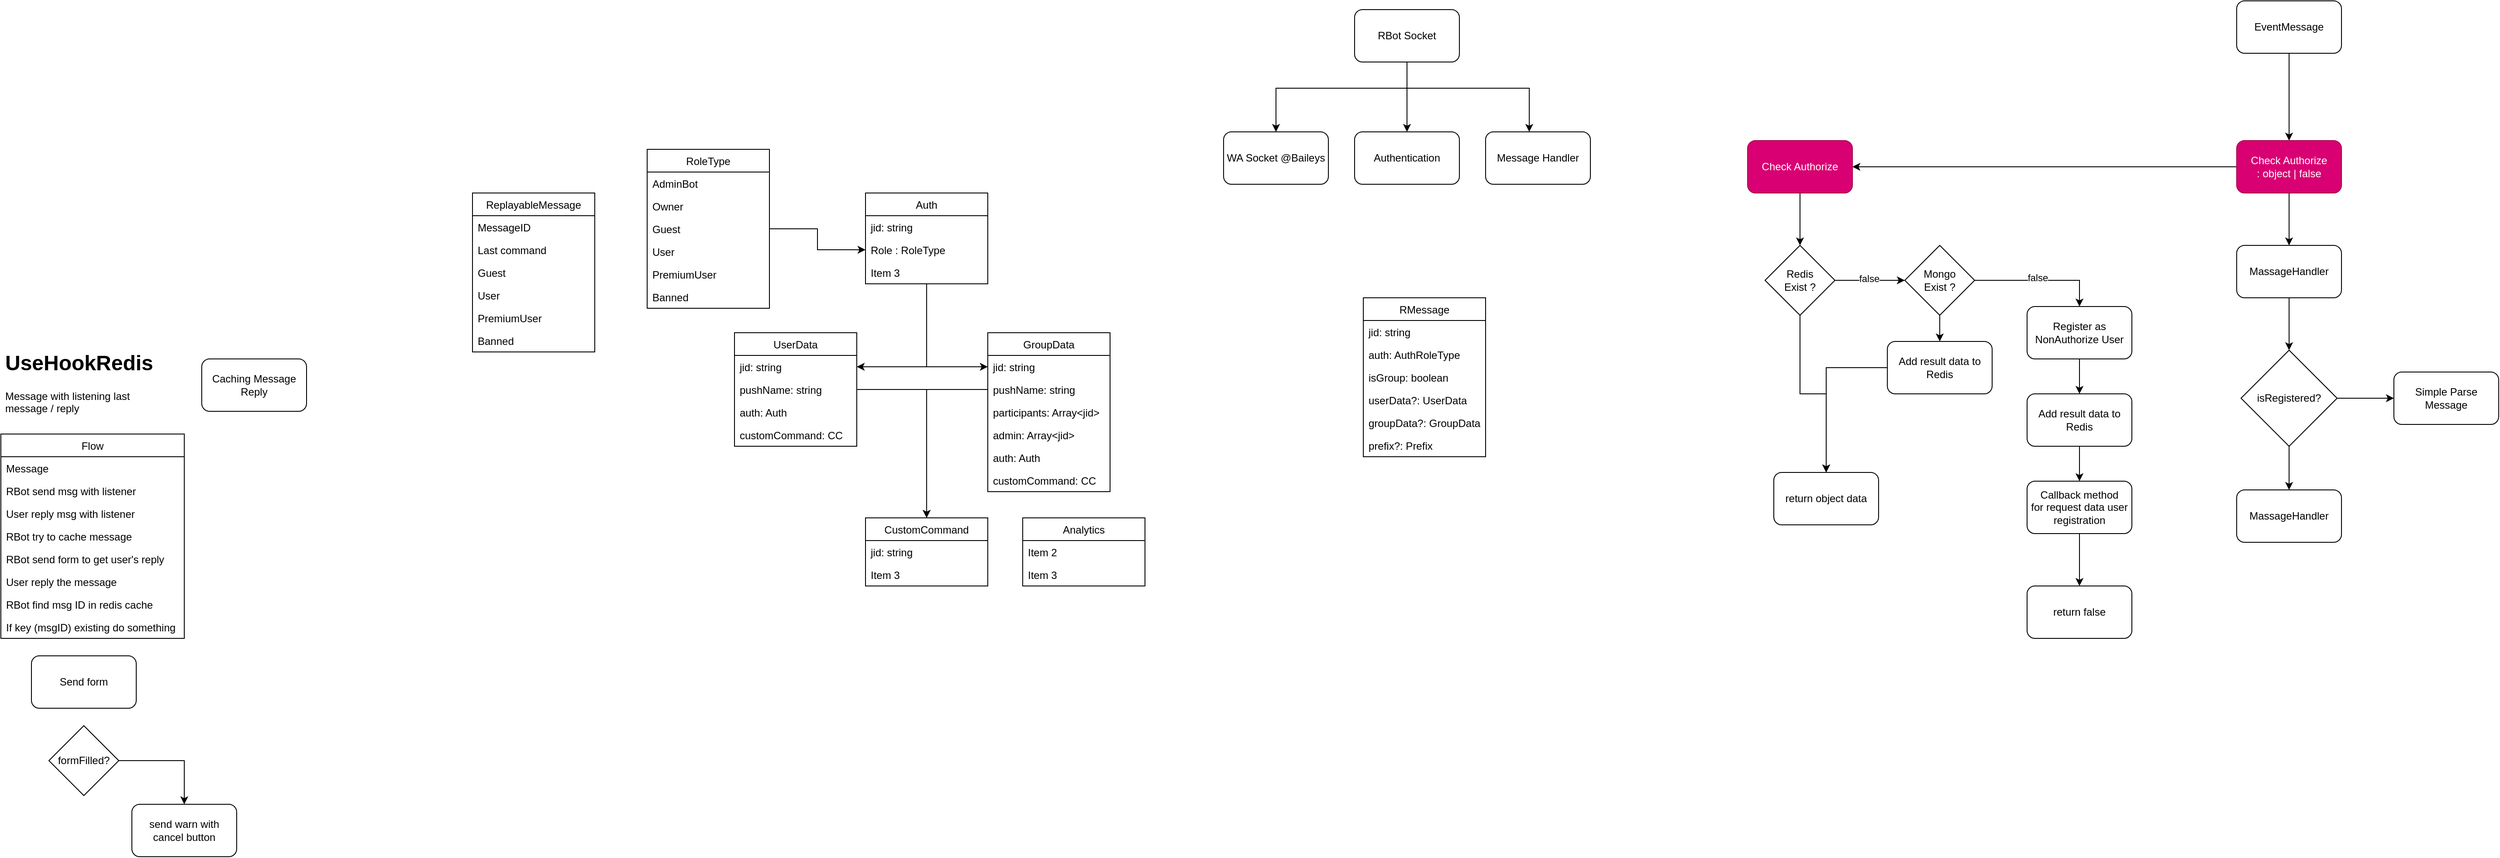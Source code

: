 <mxfile version="14.9.6" type="device"><diagram name="Page-1" id="c7558073-3199-34d8-9f00-42111426c3f3"><mxGraphModel dx="3005" dy="391" grid="1" gridSize="10" guides="1" tooltips="1" connect="1" arrows="1" fold="1" page="1" pageScale="1" pageWidth="826" pageHeight="1169" background="none" math="0" shadow="0"><root><mxCell id="0"/><mxCell id="1" parent="0"/><mxCell id="dHTWsSyQ4e-0byYx2Ip3-98" value="" style="edgeStyle=orthogonalEdgeStyle;rounded=0;orthogonalLoop=1;jettySize=auto;html=1;" parent="1" source="dHTWsSyQ4e-0byYx2Ip3-96" target="dHTWsSyQ4e-0byYx2Ip3-97" edge="1"><mxGeometry relative="1" as="geometry"/></mxCell><mxCell id="dHTWsSyQ4e-0byYx2Ip3-96" value="EventMessage" style="rounded=1;whiteSpace=wrap;html=1;" parent="1" vertex="1"><mxGeometry x="130" y="90" width="120" height="60" as="geometry"/></mxCell><mxCell id="dHTWsSyQ4e-0byYx2Ip3-123" style="edgeStyle=orthogonalEdgeStyle;rounded=0;orthogonalLoop=1;jettySize=auto;html=1;" parent="1" source="dHTWsSyQ4e-0byYx2Ip3-97" target="dHTWsSyQ4e-0byYx2Ip3-99" edge="1"><mxGeometry relative="1" as="geometry"/></mxCell><mxCell id="dHTWsSyQ4e-0byYx2Ip3-127" style="edgeStyle=orthogonalEdgeStyle;rounded=0;orthogonalLoop=1;jettySize=auto;html=1;entryX=0.5;entryY=0;entryDx=0;entryDy=0;" parent="1" source="dHTWsSyQ4e-0byYx2Ip3-97" target="dHTWsSyQ4e-0byYx2Ip3-125" edge="1"><mxGeometry relative="1" as="geometry"/></mxCell><mxCell id="dHTWsSyQ4e-0byYx2Ip3-97" value="Check Authorize&lt;br&gt;: object | false" style="rounded=1;whiteSpace=wrap;html=1;fillColor=#d80073;strokeColor=#A50040;fontColor=#ffffff;" parent="1" vertex="1"><mxGeometry x="130" y="250" width="120" height="60" as="geometry"/></mxCell><mxCell id="dHTWsSyQ4e-0byYx2Ip3-101" value="" style="edgeStyle=orthogonalEdgeStyle;rounded=0;orthogonalLoop=1;jettySize=auto;html=1;entryX=0.5;entryY=0;entryDx=0;entryDy=0;" parent="1" source="dHTWsSyQ4e-0byYx2Ip3-99" target="dHTWsSyQ4e-0byYx2Ip3-102" edge="1"><mxGeometry relative="1" as="geometry"/></mxCell><mxCell id="dHTWsSyQ4e-0byYx2Ip3-99" value="Check Authorize" style="rounded=1;whiteSpace=wrap;html=1;fillColor=#d80073;strokeColor=#A50040;fontColor=#ffffff;" parent="1" vertex="1"><mxGeometry x="-430" y="250" width="120" height="60" as="geometry"/></mxCell><mxCell id="dHTWsSyQ4e-0byYx2Ip3-109" value="" style="edgeStyle=orthogonalEdgeStyle;rounded=0;orthogonalLoop=1;jettySize=auto;html=1;" parent="1" source="dHTWsSyQ4e-0byYx2Ip3-100" target="dHTWsSyQ4e-0byYx2Ip3-108" edge="1"><mxGeometry relative="1" as="geometry"/></mxCell><mxCell id="dHTWsSyQ4e-0byYx2Ip3-100" value="Register as NonAuthorize User" style="rounded=1;whiteSpace=wrap;html=1;" parent="1" vertex="1"><mxGeometry x="-110" y="440" width="120" height="60" as="geometry"/></mxCell><mxCell id="dHTWsSyQ4e-0byYx2Ip3-105" value="" style="edgeStyle=orthogonalEdgeStyle;rounded=0;orthogonalLoop=1;jettySize=auto;html=1;" parent="1" source="dHTWsSyQ4e-0byYx2Ip3-102" target="dHTWsSyQ4e-0byYx2Ip3-104" edge="1"><mxGeometry relative="1" as="geometry"/></mxCell><mxCell id="dHTWsSyQ4e-0byYx2Ip3-106" value="false" style="edgeLabel;html=1;align=center;verticalAlign=middle;resizable=0;points=[];" parent="dHTWsSyQ4e-0byYx2Ip3-105" vertex="1" connectable="0"><mxGeometry x="-0.043" y="2" relative="1" as="geometry"><mxPoint as="offset"/></mxGeometry></mxCell><mxCell id="dHTWsSyQ4e-0byYx2Ip3-122" style="edgeStyle=orthogonalEdgeStyle;rounded=0;orthogonalLoop=1;jettySize=auto;html=1;" parent="1" source="dHTWsSyQ4e-0byYx2Ip3-102" target="dHTWsSyQ4e-0byYx2Ip3-117" edge="1"><mxGeometry relative="1" as="geometry"/></mxCell><mxCell id="dHTWsSyQ4e-0byYx2Ip3-102" value="&lt;span&gt;Redis &lt;br&gt;Exist ?&lt;/span&gt;" style="rhombus;whiteSpace=wrap;html=1;" parent="1" vertex="1"><mxGeometry x="-410" y="370" width="80" height="80" as="geometry"/></mxCell><mxCell id="dHTWsSyQ4e-0byYx2Ip3-107" style="edgeStyle=orthogonalEdgeStyle;rounded=0;orthogonalLoop=1;jettySize=auto;html=1;entryX=0.5;entryY=0;entryDx=0;entryDy=0;" parent="1" source="dHTWsSyQ4e-0byYx2Ip3-104" target="dHTWsSyQ4e-0byYx2Ip3-100" edge="1"><mxGeometry relative="1" as="geometry"/></mxCell><mxCell id="dHTWsSyQ4e-0byYx2Ip3-110" value="false" style="edgeLabel;html=1;align=center;verticalAlign=middle;resizable=0;points=[];" parent="dHTWsSyQ4e-0byYx2Ip3-107" vertex="1" connectable="0"><mxGeometry x="-0.04" y="-1" relative="1" as="geometry"><mxPoint y="-4" as="offset"/></mxGeometry></mxCell><mxCell id="dHTWsSyQ4e-0byYx2Ip3-115" style="edgeStyle=orthogonalEdgeStyle;rounded=0;orthogonalLoop=1;jettySize=auto;html=1;entryX=0.5;entryY=0;entryDx=0;entryDy=0;" parent="1" source="dHTWsSyQ4e-0byYx2Ip3-104" target="dHTWsSyQ4e-0byYx2Ip3-114" edge="1"><mxGeometry relative="1" as="geometry"/></mxCell><mxCell id="dHTWsSyQ4e-0byYx2Ip3-104" value="&lt;span&gt;Mongo &lt;br&gt;Exist ?&lt;/span&gt;" style="rhombus;whiteSpace=wrap;html=1;" parent="1" vertex="1"><mxGeometry x="-250" y="370" width="80" height="80" as="geometry"/></mxCell><mxCell id="dHTWsSyQ4e-0byYx2Ip3-113" value="" style="edgeStyle=orthogonalEdgeStyle;rounded=0;orthogonalLoop=1;jettySize=auto;html=1;" parent="1" source="dHTWsSyQ4e-0byYx2Ip3-108" target="dHTWsSyQ4e-0byYx2Ip3-112" edge="1"><mxGeometry relative="1" as="geometry"/></mxCell><mxCell id="dHTWsSyQ4e-0byYx2Ip3-108" value="Add result data to&lt;br&gt;Redis" style="rounded=1;whiteSpace=wrap;html=1;" parent="1" vertex="1"><mxGeometry x="-110" y="540" width="120" height="60" as="geometry"/></mxCell><mxCell id="dHTWsSyQ4e-0byYx2Ip3-121" value="" style="edgeStyle=orthogonalEdgeStyle;rounded=0;orthogonalLoop=1;jettySize=auto;html=1;" parent="1" source="dHTWsSyQ4e-0byYx2Ip3-112" target="dHTWsSyQ4e-0byYx2Ip3-120" edge="1"><mxGeometry relative="1" as="geometry"/></mxCell><mxCell id="dHTWsSyQ4e-0byYx2Ip3-112" value="Callback method&lt;br&gt;for request data user registration" style="rounded=1;whiteSpace=wrap;html=1;" parent="1" vertex="1"><mxGeometry x="-110" y="640" width="120" height="60" as="geometry"/></mxCell><mxCell id="dHTWsSyQ4e-0byYx2Ip3-119" style="edgeStyle=orthogonalEdgeStyle;rounded=0;orthogonalLoop=1;jettySize=auto;html=1;entryX=0.5;entryY=0;entryDx=0;entryDy=0;" parent="1" source="dHTWsSyQ4e-0byYx2Ip3-114" target="dHTWsSyQ4e-0byYx2Ip3-117" edge="1"><mxGeometry relative="1" as="geometry"/></mxCell><mxCell id="dHTWsSyQ4e-0byYx2Ip3-114" value="Add result data to&lt;br&gt;Redis" style="rounded=1;whiteSpace=wrap;html=1;" parent="1" vertex="1"><mxGeometry x="-270" y="480" width="120" height="60" as="geometry"/></mxCell><mxCell id="dHTWsSyQ4e-0byYx2Ip3-117" value="return object data" style="rounded=1;whiteSpace=wrap;html=1;" parent="1" vertex="1"><mxGeometry x="-400" y="630" width="120" height="60" as="geometry"/></mxCell><mxCell id="dHTWsSyQ4e-0byYx2Ip3-120" value="return false" style="rounded=1;whiteSpace=wrap;html=1;" parent="1" vertex="1"><mxGeometry x="-110" y="760" width="120" height="60" as="geometry"/></mxCell><mxCell id="dHTWsSyQ4e-0byYx2Ip3-129" value="" style="edgeStyle=orthogonalEdgeStyle;rounded=0;orthogonalLoop=1;jettySize=auto;html=1;entryX=0.5;entryY=0;entryDx=0;entryDy=0;" parent="1" source="dHTWsSyQ4e-0byYx2Ip3-125" target="dHTWsSyQ4e-0byYx2Ip3-130" edge="1"><mxGeometry relative="1" as="geometry"><mxPoint x="200" y="500" as="targetPoint"/></mxGeometry></mxCell><mxCell id="dHTWsSyQ4e-0byYx2Ip3-125" value="MassageHandler" style="rounded=1;whiteSpace=wrap;html=1;" parent="1" vertex="1"><mxGeometry x="130" y="370" width="120" height="60" as="geometry"/></mxCell><mxCell id="dHTWsSyQ4e-0byYx2Ip3-132" style="edgeStyle=orthogonalEdgeStyle;rounded=0;orthogonalLoop=1;jettySize=auto;html=1;entryX=0.5;entryY=0;entryDx=0;entryDy=0;" parent="1" source="dHTWsSyQ4e-0byYx2Ip3-130" target="dHTWsSyQ4e-0byYx2Ip3-131" edge="1"><mxGeometry relative="1" as="geometry"/></mxCell><mxCell id="dHTWsSyQ4e-0byYx2Ip3-134" style="edgeStyle=orthogonalEdgeStyle;rounded=0;orthogonalLoop=1;jettySize=auto;html=1;entryX=0;entryY=0.5;entryDx=0;entryDy=0;" parent="1" source="dHTWsSyQ4e-0byYx2Ip3-130" target="dHTWsSyQ4e-0byYx2Ip3-133" edge="1"><mxGeometry relative="1" as="geometry"/></mxCell><mxCell id="dHTWsSyQ4e-0byYx2Ip3-130" value="isRegistered?" style="rhombus;whiteSpace=wrap;html=1;" parent="1" vertex="1"><mxGeometry x="135" y="490" width="110" height="110" as="geometry"/></mxCell><mxCell id="dHTWsSyQ4e-0byYx2Ip3-131" value="MassageHandler" style="rounded=1;whiteSpace=wrap;html=1;" parent="1" vertex="1"><mxGeometry x="130" y="650" width="120" height="60" as="geometry"/></mxCell><mxCell id="dHTWsSyQ4e-0byYx2Ip3-133" value="Simple Parse Message" style="rounded=1;whiteSpace=wrap;html=1;" parent="1" vertex="1"><mxGeometry x="310" y="515" width="120" height="60" as="geometry"/></mxCell><mxCell id="ITB4PIBuM4QYcqNSVbaL-5" style="edgeStyle=orthogonalEdgeStyle;rounded=0;orthogonalLoop=1;jettySize=auto;html=1;" parent="1" source="ITB4PIBuM4QYcqNSVbaL-1" target="ITB4PIBuM4QYcqNSVbaL-2" edge="1"><mxGeometry relative="1" as="geometry"><Array as="points"><mxPoint x="-820" y="190"/><mxPoint x="-970" y="190"/></Array></mxGeometry></mxCell><mxCell id="ITB4PIBuM4QYcqNSVbaL-6" style="edgeStyle=orthogonalEdgeStyle;rounded=0;orthogonalLoop=1;jettySize=auto;html=1;entryX=0.5;entryY=0;entryDx=0;entryDy=0;" parent="1" source="ITB4PIBuM4QYcqNSVbaL-1" target="ITB4PIBuM4QYcqNSVbaL-3" edge="1"><mxGeometry relative="1" as="geometry"/></mxCell><mxCell id="ITB4PIBuM4QYcqNSVbaL-7" style="edgeStyle=orthogonalEdgeStyle;rounded=0;orthogonalLoop=1;jettySize=auto;html=1;" parent="1" source="ITB4PIBuM4QYcqNSVbaL-1" target="ITB4PIBuM4QYcqNSVbaL-4" edge="1"><mxGeometry relative="1" as="geometry"><Array as="points"><mxPoint x="-820" y="190"/><mxPoint x="-680" y="190"/></Array></mxGeometry></mxCell><mxCell id="ITB4PIBuM4QYcqNSVbaL-1" value="RBot Socket" style="rounded=1;whiteSpace=wrap;html=1;" parent="1" vertex="1"><mxGeometry x="-880" y="100" width="120" height="60" as="geometry"/></mxCell><mxCell id="ITB4PIBuM4QYcqNSVbaL-2" value="WA Socket @Baileys" style="rounded=1;whiteSpace=wrap;html=1;" parent="1" vertex="1"><mxGeometry x="-1030" y="240" width="120" height="60" as="geometry"/></mxCell><mxCell id="ITB4PIBuM4QYcqNSVbaL-3" value="Authentication" style="rounded=1;whiteSpace=wrap;html=1;" parent="1" vertex="1"><mxGeometry x="-880" y="240" width="120" height="60" as="geometry"/></mxCell><mxCell id="ITB4PIBuM4QYcqNSVbaL-4" value="Message Handler" style="rounded=1;whiteSpace=wrap;html=1;" parent="1" vertex="1"><mxGeometry x="-730" y="240" width="120" height="60" as="geometry"/></mxCell><mxCell id="ITB4PIBuM4QYcqNSVbaL-39" style="edgeStyle=orthogonalEdgeStyle;rounded=0;orthogonalLoop=1;jettySize=auto;html=1;entryX=0.5;entryY=0;entryDx=0;entryDy=0;" parent="1" source="ITB4PIBuM4QYcqNSVbaL-8" target="ITB4PIBuM4QYcqNSVbaL-21" edge="1"><mxGeometry relative="1" as="geometry"/></mxCell><mxCell id="ITB4PIBuM4QYcqNSVbaL-8" value="UserData" style="swimlane;fontStyle=0;childLayout=stackLayout;horizontal=1;startSize=26;horizontalStack=0;resizeParent=1;resizeParentMax=0;resizeLast=0;collapsible=1;marginBottom=0;" parent="1" vertex="1"><mxGeometry x="-1590" y="470" width="140" height="130" as="geometry"/></mxCell><mxCell id="ITB4PIBuM4QYcqNSVbaL-9" value="jid: string" style="text;strokeColor=none;fillColor=none;align=left;verticalAlign=top;spacingLeft=4;spacingRight=4;overflow=hidden;rotatable=0;points=[[0,0.5],[1,0.5]];portConstraint=eastwest;" parent="ITB4PIBuM4QYcqNSVbaL-8" vertex="1"><mxGeometry y="26" width="140" height="26" as="geometry"/></mxCell><mxCell id="ITB4PIBuM4QYcqNSVbaL-10" value="pushName: string    " style="text;strokeColor=none;fillColor=none;align=left;verticalAlign=top;spacingLeft=4;spacingRight=4;overflow=hidden;rotatable=0;points=[[0,0.5],[1,0.5]];portConstraint=eastwest;" parent="ITB4PIBuM4QYcqNSVbaL-8" vertex="1"><mxGeometry y="52" width="140" height="26" as="geometry"/></mxCell><mxCell id="ITB4PIBuM4QYcqNSVbaL-43" value="auth: Auth" style="text;strokeColor=none;fillColor=none;align=left;verticalAlign=top;spacingLeft=4;spacingRight=4;overflow=hidden;rotatable=0;points=[[0,0.5],[1,0.5]];portConstraint=eastwest;" parent="ITB4PIBuM4QYcqNSVbaL-8" vertex="1"><mxGeometry y="78" width="140" height="26" as="geometry"/></mxCell><mxCell id="ITB4PIBuM4QYcqNSVbaL-44" value="customCommand: CC" style="text;strokeColor=none;fillColor=none;align=left;verticalAlign=top;spacingLeft=4;spacingRight=4;overflow=hidden;rotatable=0;points=[[0,0.5],[1,0.5]];portConstraint=eastwest;" parent="ITB4PIBuM4QYcqNSVbaL-8" vertex="1"><mxGeometry y="104" width="140" height="26" as="geometry"/></mxCell><mxCell id="ITB4PIBuM4QYcqNSVbaL-41" style="edgeStyle=orthogonalEdgeStyle;rounded=0;orthogonalLoop=1;jettySize=auto;html=1;entryX=0.5;entryY=0;entryDx=0;entryDy=0;exitX=0;exitY=0.5;exitDx=0;exitDy=0;" parent="1" source="ITB4PIBuM4QYcqNSVbaL-14" target="ITB4PIBuM4QYcqNSVbaL-21" edge="1"><mxGeometry relative="1" as="geometry"/></mxCell><mxCell id="ITB4PIBuM4QYcqNSVbaL-12" value="GroupData" style="swimlane;fontStyle=0;childLayout=stackLayout;horizontal=1;startSize=26;horizontalStack=0;resizeParent=1;resizeParentMax=0;resizeLast=0;collapsible=1;marginBottom=0;" parent="1" vertex="1"><mxGeometry x="-1300" y="470" width="140" height="182" as="geometry"/></mxCell><mxCell id="ITB4PIBuM4QYcqNSVbaL-13" value="jid: string" style="text;strokeColor=none;fillColor=none;align=left;verticalAlign=top;spacingLeft=4;spacingRight=4;overflow=hidden;rotatable=0;points=[[0,0.5],[1,0.5]];portConstraint=eastwest;" parent="ITB4PIBuM4QYcqNSVbaL-12" vertex="1"><mxGeometry y="26" width="140" height="26" as="geometry"/></mxCell><mxCell id="ITB4PIBuM4QYcqNSVbaL-14" value="pushName: string" style="text;strokeColor=none;fillColor=none;align=left;verticalAlign=top;spacingLeft=4;spacingRight=4;overflow=hidden;rotatable=0;points=[[0,0.5],[1,0.5]];portConstraint=eastwest;" parent="ITB4PIBuM4QYcqNSVbaL-12" vertex="1"><mxGeometry y="52" width="140" height="26" as="geometry"/></mxCell><mxCell id="ITB4PIBuM4QYcqNSVbaL-15" value="participants: Array&lt;jid&gt;" style="text;strokeColor=none;fillColor=none;align=left;verticalAlign=top;spacingLeft=4;spacingRight=4;overflow=hidden;rotatable=0;points=[[0,0.5],[1,0.5]];portConstraint=eastwest;" parent="ITB4PIBuM4QYcqNSVbaL-12" vertex="1"><mxGeometry y="78" width="140" height="26" as="geometry"/></mxCell><mxCell id="ITB4PIBuM4QYcqNSVbaL-33" value="admin: Array&lt;jid&gt;" style="text;strokeColor=none;fillColor=none;align=left;verticalAlign=top;spacingLeft=4;spacingRight=4;overflow=hidden;rotatable=0;points=[[0,0.5],[1,0.5]];portConstraint=eastwest;" parent="ITB4PIBuM4QYcqNSVbaL-12" vertex="1"><mxGeometry y="104" width="140" height="26" as="geometry"/></mxCell><mxCell id="ITB4PIBuM4QYcqNSVbaL-11" value="auth: Auth" style="text;strokeColor=none;fillColor=none;align=left;verticalAlign=top;spacingLeft=4;spacingRight=4;overflow=hidden;rotatable=0;points=[[0,0.5],[1,0.5]];portConstraint=eastwest;" parent="ITB4PIBuM4QYcqNSVbaL-12" vertex="1"><mxGeometry y="130" width="140" height="26" as="geometry"/></mxCell><mxCell id="ITB4PIBuM4QYcqNSVbaL-42" value="customCommand: CC" style="text;strokeColor=none;fillColor=none;align=left;verticalAlign=top;spacingLeft=4;spacingRight=4;overflow=hidden;rotatable=0;points=[[0,0.5],[1,0.5]];portConstraint=eastwest;" parent="ITB4PIBuM4QYcqNSVbaL-12" vertex="1"><mxGeometry y="156" width="140" height="26" as="geometry"/></mxCell><mxCell id="ITB4PIBuM4QYcqNSVbaL-37" style="edgeStyle=orthogonalEdgeStyle;rounded=0;orthogonalLoop=1;jettySize=auto;html=1;entryX=1;entryY=0.5;entryDx=0;entryDy=0;" parent="1" source="ITB4PIBuM4QYcqNSVbaL-17" target="ITB4PIBuM4QYcqNSVbaL-9" edge="1"><mxGeometry relative="1" as="geometry"/></mxCell><mxCell id="ITB4PIBuM4QYcqNSVbaL-38" style="edgeStyle=orthogonalEdgeStyle;rounded=0;orthogonalLoop=1;jettySize=auto;html=1;entryX=0;entryY=0.5;entryDx=0;entryDy=0;" parent="1" source="ITB4PIBuM4QYcqNSVbaL-17" target="ITB4PIBuM4QYcqNSVbaL-13" edge="1"><mxGeometry relative="1" as="geometry"/></mxCell><mxCell id="ITB4PIBuM4QYcqNSVbaL-17" value="Auth" style="swimlane;fontStyle=0;childLayout=stackLayout;horizontal=1;startSize=26;horizontalStack=0;resizeParent=1;resizeParentMax=0;resizeLast=0;collapsible=1;marginBottom=0;" parent="1" vertex="1"><mxGeometry x="-1440" y="310" width="140" height="104" as="geometry"/></mxCell><mxCell id="ITB4PIBuM4QYcqNSVbaL-19" value="jid: string" style="text;strokeColor=none;fillColor=none;align=left;verticalAlign=top;spacingLeft=4;spacingRight=4;overflow=hidden;rotatable=0;points=[[0,0.5],[1,0.5]];portConstraint=eastwest;" parent="ITB4PIBuM4QYcqNSVbaL-17" vertex="1"><mxGeometry y="26" width="140" height="26" as="geometry"/></mxCell><mxCell id="ITB4PIBuM4QYcqNSVbaL-18" value="Role : RoleType" style="text;strokeColor=none;fillColor=none;align=left;verticalAlign=top;spacingLeft=4;spacingRight=4;overflow=hidden;rotatable=0;points=[[0,0.5],[1,0.5]];portConstraint=eastwest;" parent="ITB4PIBuM4QYcqNSVbaL-17" vertex="1"><mxGeometry y="52" width="140" height="26" as="geometry"/></mxCell><mxCell id="ITB4PIBuM4QYcqNSVbaL-20" value="Item 3" style="text;strokeColor=none;fillColor=none;align=left;verticalAlign=top;spacingLeft=4;spacingRight=4;overflow=hidden;rotatable=0;points=[[0,0.5],[1,0.5]];portConstraint=eastwest;" parent="ITB4PIBuM4QYcqNSVbaL-17" vertex="1"><mxGeometry y="78" width="140" height="26" as="geometry"/></mxCell><mxCell id="ITB4PIBuM4QYcqNSVbaL-21" value="CustomCommand" style="swimlane;fontStyle=0;childLayout=stackLayout;horizontal=1;startSize=26;horizontalStack=0;resizeParent=1;resizeParentMax=0;resizeLast=0;collapsible=1;marginBottom=0;" parent="1" vertex="1"><mxGeometry x="-1440" y="682" width="140" height="78" as="geometry"/></mxCell><mxCell id="ITB4PIBuM4QYcqNSVbaL-22" value="jid: string" style="text;strokeColor=none;fillColor=none;align=left;verticalAlign=top;spacingLeft=4;spacingRight=4;overflow=hidden;rotatable=0;points=[[0,0.5],[1,0.5]];portConstraint=eastwest;" parent="ITB4PIBuM4QYcqNSVbaL-21" vertex="1"><mxGeometry y="26" width="140" height="26" as="geometry"/></mxCell><mxCell id="ITB4PIBuM4QYcqNSVbaL-24" value="Item 3" style="text;strokeColor=none;fillColor=none;align=left;verticalAlign=top;spacingLeft=4;spacingRight=4;overflow=hidden;rotatable=0;points=[[0,0.5],[1,0.5]];portConstraint=eastwest;" parent="ITB4PIBuM4QYcqNSVbaL-21" vertex="1"><mxGeometry y="52" width="140" height="26" as="geometry"/></mxCell><mxCell id="ITB4PIBuM4QYcqNSVbaL-25" value="Analytics" style="swimlane;fontStyle=0;childLayout=stackLayout;horizontal=1;startSize=26;horizontalStack=0;resizeParent=1;resizeParentMax=0;resizeLast=0;collapsible=1;marginBottom=0;" parent="1" vertex="1"><mxGeometry x="-1260" y="682" width="140" height="78" as="geometry"/></mxCell><mxCell id="ITB4PIBuM4QYcqNSVbaL-27" value="Item 2" style="text;strokeColor=none;fillColor=none;align=left;verticalAlign=top;spacingLeft=4;spacingRight=4;overflow=hidden;rotatable=0;points=[[0,0.5],[1,0.5]];portConstraint=eastwest;" parent="ITB4PIBuM4QYcqNSVbaL-25" vertex="1"><mxGeometry y="26" width="140" height="26" as="geometry"/></mxCell><mxCell id="ITB4PIBuM4QYcqNSVbaL-28" value="Item 3" style="text;strokeColor=none;fillColor=none;align=left;verticalAlign=top;spacingLeft=4;spacingRight=4;overflow=hidden;rotatable=0;points=[[0,0.5],[1,0.5]];portConstraint=eastwest;" parent="ITB4PIBuM4QYcqNSVbaL-25" vertex="1"><mxGeometry y="52" width="140" height="26" as="geometry"/></mxCell><mxCell id="ITB4PIBuM4QYcqNSVbaL-36" style="edgeStyle=orthogonalEdgeStyle;rounded=0;orthogonalLoop=1;jettySize=auto;html=1;" parent="1" source="ITB4PIBuM4QYcqNSVbaL-29" target="ITB4PIBuM4QYcqNSVbaL-18" edge="1"><mxGeometry relative="1" as="geometry"/></mxCell><mxCell id="ITB4PIBuM4QYcqNSVbaL-29" value="RoleType" style="swimlane;fontStyle=0;childLayout=stackLayout;horizontal=1;startSize=26;horizontalStack=0;resizeParent=1;resizeParentMax=0;resizeLast=0;collapsible=1;marginBottom=0;" parent="1" vertex="1"><mxGeometry x="-1690" y="260" width="140" height="182" as="geometry"/></mxCell><mxCell id="ITB4PIBuM4QYcqNSVbaL-30" value="AdminBot" style="text;strokeColor=none;fillColor=none;align=left;verticalAlign=top;spacingLeft=4;spacingRight=4;overflow=hidden;rotatable=0;points=[[0,0.5],[1,0.5]];portConstraint=eastwest;" parent="ITB4PIBuM4QYcqNSVbaL-29" vertex="1"><mxGeometry y="26" width="140" height="26" as="geometry"/></mxCell><mxCell id="ITB4PIBuM4QYcqNSVbaL-32" value="Owner" style="text;strokeColor=none;fillColor=none;align=left;verticalAlign=top;spacingLeft=4;spacingRight=4;overflow=hidden;rotatable=0;points=[[0,0.5],[1,0.5]];portConstraint=eastwest;" parent="ITB4PIBuM4QYcqNSVbaL-29" vertex="1"><mxGeometry y="52" width="140" height="26" as="geometry"/></mxCell><mxCell id="ITB4PIBuM4QYcqNSVbaL-31" value="Guest" style="text;strokeColor=none;fillColor=none;align=left;verticalAlign=top;spacingLeft=4;spacingRight=4;overflow=hidden;rotatable=0;points=[[0,0.5],[1,0.5]];portConstraint=eastwest;" parent="ITB4PIBuM4QYcqNSVbaL-29" vertex="1"><mxGeometry y="78" width="140" height="26" as="geometry"/></mxCell><mxCell id="ITB4PIBuM4QYcqNSVbaL-34" value="User" style="text;strokeColor=none;fillColor=none;align=left;verticalAlign=top;spacingLeft=4;spacingRight=4;overflow=hidden;rotatable=0;points=[[0,0.5],[1,0.5]];portConstraint=eastwest;" parent="ITB4PIBuM4QYcqNSVbaL-29" vertex="1"><mxGeometry y="104" width="140" height="26" as="geometry"/></mxCell><mxCell id="ITB4PIBuM4QYcqNSVbaL-35" value="PremiumUser" style="text;strokeColor=none;fillColor=none;align=left;verticalAlign=top;spacingLeft=4;spacingRight=4;overflow=hidden;rotatable=0;points=[[0,0.5],[1,0.5]];portConstraint=eastwest;" parent="ITB4PIBuM4QYcqNSVbaL-29" vertex="1"><mxGeometry y="130" width="140" height="26" as="geometry"/></mxCell><mxCell id="ITB4PIBuM4QYcqNSVbaL-45" value="Banned" style="text;strokeColor=none;fillColor=none;align=left;verticalAlign=top;spacingLeft=4;spacingRight=4;overflow=hidden;rotatable=0;points=[[0,0.5],[1,0.5]];portConstraint=eastwest;" parent="ITB4PIBuM4QYcqNSVbaL-29" vertex="1"><mxGeometry y="156" width="140" height="26" as="geometry"/></mxCell><mxCell id="ITB4PIBuM4QYcqNSVbaL-53" value="RMessage" style="swimlane;fontStyle=0;childLayout=stackLayout;horizontal=1;startSize=26;horizontalStack=0;resizeParent=1;resizeParentMax=0;resizeLast=0;collapsible=1;marginBottom=0;" parent="1" vertex="1"><mxGeometry x="-870" y="430" width="140" height="182" as="geometry"><mxRectangle x="-870" y="430" width="90" height="26" as="alternateBounds"/></mxGeometry></mxCell><mxCell id="ITB4PIBuM4QYcqNSVbaL-54" value="jid: string" style="text;strokeColor=none;fillColor=none;align=left;verticalAlign=top;spacingLeft=4;spacingRight=4;overflow=hidden;rotatable=0;points=[[0,0.5],[1,0.5]];portConstraint=eastwest;" parent="ITB4PIBuM4QYcqNSVbaL-53" vertex="1"><mxGeometry y="26" width="140" height="26" as="geometry"/></mxCell><mxCell id="ITB4PIBuM4QYcqNSVbaL-55" value="auth: AuthRoleType" style="text;strokeColor=none;fillColor=none;align=left;verticalAlign=top;spacingLeft=4;spacingRight=4;overflow=hidden;rotatable=0;points=[[0,0.5],[1,0.5]];portConstraint=eastwest;" parent="ITB4PIBuM4QYcqNSVbaL-53" vertex="1"><mxGeometry y="52" width="140" height="26" as="geometry"/></mxCell><mxCell id="ITB4PIBuM4QYcqNSVbaL-56" value="isGroup: boolean" style="text;strokeColor=none;fillColor=none;align=left;verticalAlign=top;spacingLeft=4;spacingRight=4;overflow=hidden;rotatable=0;points=[[0,0.5],[1,0.5]];portConstraint=eastwest;" parent="ITB4PIBuM4QYcqNSVbaL-53" vertex="1"><mxGeometry y="78" width="140" height="26" as="geometry"/></mxCell><mxCell id="ITB4PIBuM4QYcqNSVbaL-57" value="userData?: UserData" style="text;strokeColor=none;fillColor=none;align=left;verticalAlign=top;spacingLeft=4;spacingRight=4;overflow=hidden;rotatable=0;points=[[0,0.5],[1,0.5]];portConstraint=eastwest;" parent="ITB4PIBuM4QYcqNSVbaL-53" vertex="1"><mxGeometry y="104" width="140" height="26" as="geometry"/></mxCell><mxCell id="ITB4PIBuM4QYcqNSVbaL-58" value="groupData?: GroupData" style="text;strokeColor=none;fillColor=none;align=left;verticalAlign=top;spacingLeft=4;spacingRight=4;overflow=hidden;rotatable=0;points=[[0,0.5],[1,0.5]];portConstraint=eastwest;" parent="ITB4PIBuM4QYcqNSVbaL-53" vertex="1"><mxGeometry y="130" width="140" height="26" as="geometry"/></mxCell><mxCell id="ITB4PIBuM4QYcqNSVbaL-59" value="prefix?: Prefix" style="text;strokeColor=none;fillColor=none;align=left;verticalAlign=top;spacingLeft=4;spacingRight=4;overflow=hidden;rotatable=0;points=[[0,0.5],[1,0.5]];portConstraint=eastwest;" parent="ITB4PIBuM4QYcqNSVbaL-53" vertex="1"><mxGeometry y="156" width="140" height="26" as="geometry"/></mxCell><mxCell id="CDlxkT7JUwOkwtS-9_Fj-1" value="Caching Message Reply" style="rounded=1;whiteSpace=wrap;html=1;" vertex="1" parent="1"><mxGeometry x="-2200" y="500" width="120" height="60" as="geometry"/></mxCell><mxCell id="CDlxkT7JUwOkwtS-9_Fj-2" value="&lt;h1&gt;UseHookRedis&lt;/h1&gt;&lt;p&gt;Message with listening last message / reply&amp;nbsp;&lt;/p&gt;" style="text;html=1;strokeColor=none;fillColor=none;spacing=5;spacingTop=-20;whiteSpace=wrap;overflow=hidden;rounded=0;" vertex="1" parent="1"><mxGeometry x="-2430" y="485" width="190" height="120" as="geometry"/></mxCell><mxCell id="CDlxkT7JUwOkwtS-9_Fj-4" value="Flow" style="swimlane;fontStyle=0;childLayout=stackLayout;horizontal=1;startSize=26;horizontalStack=0;resizeParent=1;resizeParentMax=0;resizeLast=0;collapsible=1;marginBottom=0;" vertex="1" parent="1"><mxGeometry x="-2430" y="586" width="210" height="234" as="geometry"/></mxCell><mxCell id="CDlxkT7JUwOkwtS-9_Fj-5" value="Message" style="text;strokeColor=none;fillColor=none;align=left;verticalAlign=top;spacingLeft=4;spacingRight=4;overflow=hidden;rotatable=0;points=[[0,0.5],[1,0.5]];portConstraint=eastwest;" vertex="1" parent="CDlxkT7JUwOkwtS-9_Fj-4"><mxGeometry y="26" width="210" height="26" as="geometry"/></mxCell><mxCell id="CDlxkT7JUwOkwtS-9_Fj-6" value="RBot send msg with listener" style="text;strokeColor=none;fillColor=none;align=left;verticalAlign=top;spacingLeft=4;spacingRight=4;overflow=hidden;rotatable=0;points=[[0,0.5],[1,0.5]];portConstraint=eastwest;" vertex="1" parent="CDlxkT7JUwOkwtS-9_Fj-4"><mxGeometry y="52" width="210" height="26" as="geometry"/></mxCell><mxCell id="CDlxkT7JUwOkwtS-9_Fj-7" value="User reply msg with listener" style="text;strokeColor=none;fillColor=none;align=left;verticalAlign=top;spacingLeft=4;spacingRight=4;overflow=hidden;rotatable=0;points=[[0,0.5],[1,0.5]];portConstraint=eastwest;" vertex="1" parent="CDlxkT7JUwOkwtS-9_Fj-4"><mxGeometry y="78" width="210" height="26" as="geometry"/></mxCell><mxCell id="CDlxkT7JUwOkwtS-9_Fj-8" value="RBot try to cache message" style="text;strokeColor=none;fillColor=none;align=left;verticalAlign=top;spacingLeft=4;spacingRight=4;overflow=hidden;rotatable=0;points=[[0,0.5],[1,0.5]];portConstraint=eastwest;" vertex="1" parent="CDlxkT7JUwOkwtS-9_Fj-4"><mxGeometry y="104" width="210" height="26" as="geometry"/></mxCell><mxCell id="CDlxkT7JUwOkwtS-9_Fj-9" value="RBot send form to get user's reply" style="text;strokeColor=none;fillColor=none;align=left;verticalAlign=top;spacingLeft=4;spacingRight=4;overflow=hidden;rotatable=0;points=[[0,0.5],[1,0.5]];portConstraint=eastwest;" vertex="1" parent="CDlxkT7JUwOkwtS-9_Fj-4"><mxGeometry y="130" width="210" height="26" as="geometry"/></mxCell><mxCell id="CDlxkT7JUwOkwtS-9_Fj-10" value="User reply the message" style="text;strokeColor=none;fillColor=none;align=left;verticalAlign=top;spacingLeft=4;spacingRight=4;overflow=hidden;rotatable=0;points=[[0,0.5],[1,0.5]];portConstraint=eastwest;" vertex="1" parent="CDlxkT7JUwOkwtS-9_Fj-4"><mxGeometry y="156" width="210" height="26" as="geometry"/></mxCell><mxCell id="CDlxkT7JUwOkwtS-9_Fj-11" value="RBot find msg ID in redis cache" style="text;strokeColor=none;fillColor=none;align=left;verticalAlign=top;spacingLeft=4;spacingRight=4;overflow=hidden;rotatable=0;points=[[0,0.5],[1,0.5]];portConstraint=eastwest;" vertex="1" parent="CDlxkT7JUwOkwtS-9_Fj-4"><mxGeometry y="182" width="210" height="26" as="geometry"/></mxCell><mxCell id="CDlxkT7JUwOkwtS-9_Fj-12" value="If key (msgID) existing do something" style="text;strokeColor=none;fillColor=none;align=left;verticalAlign=top;spacingLeft=4;spacingRight=4;overflow=hidden;rotatable=0;points=[[0,0.5],[1,0.5]];portConstraint=eastwest;" vertex="1" parent="CDlxkT7JUwOkwtS-9_Fj-4"><mxGeometry y="208" width="210" height="26" as="geometry"/></mxCell><mxCell id="CDlxkT7JUwOkwtS-9_Fj-13" value="ReplayableMessage" style="swimlane;fontStyle=0;childLayout=stackLayout;horizontal=1;startSize=26;horizontalStack=0;resizeParent=1;resizeParentMax=0;resizeLast=0;collapsible=1;marginBottom=0;" vertex="1" parent="1"><mxGeometry x="-1890" y="310" width="140" height="182" as="geometry"/></mxCell><mxCell id="CDlxkT7JUwOkwtS-9_Fj-14" value="MessageID" style="text;strokeColor=none;fillColor=none;align=left;verticalAlign=top;spacingLeft=4;spacingRight=4;overflow=hidden;rotatable=0;points=[[0,0.5],[1,0.5]];portConstraint=eastwest;" vertex="1" parent="CDlxkT7JUwOkwtS-9_Fj-13"><mxGeometry y="26" width="140" height="26" as="geometry"/></mxCell><mxCell id="CDlxkT7JUwOkwtS-9_Fj-15" value="Last command" style="text;strokeColor=none;fillColor=none;align=left;verticalAlign=top;spacingLeft=4;spacingRight=4;overflow=hidden;rotatable=0;points=[[0,0.5],[1,0.5]];portConstraint=eastwest;" vertex="1" parent="CDlxkT7JUwOkwtS-9_Fj-13"><mxGeometry y="52" width="140" height="26" as="geometry"/></mxCell><mxCell id="CDlxkT7JUwOkwtS-9_Fj-16" value="Guest" style="text;strokeColor=none;fillColor=none;align=left;verticalAlign=top;spacingLeft=4;spacingRight=4;overflow=hidden;rotatable=0;points=[[0,0.5],[1,0.5]];portConstraint=eastwest;" vertex="1" parent="CDlxkT7JUwOkwtS-9_Fj-13"><mxGeometry y="78" width="140" height="26" as="geometry"/></mxCell><mxCell id="CDlxkT7JUwOkwtS-9_Fj-17" value="User" style="text;strokeColor=none;fillColor=none;align=left;verticalAlign=top;spacingLeft=4;spacingRight=4;overflow=hidden;rotatable=0;points=[[0,0.5],[1,0.5]];portConstraint=eastwest;" vertex="1" parent="CDlxkT7JUwOkwtS-9_Fj-13"><mxGeometry y="104" width="140" height="26" as="geometry"/></mxCell><mxCell id="CDlxkT7JUwOkwtS-9_Fj-18" value="PremiumUser" style="text;strokeColor=none;fillColor=none;align=left;verticalAlign=top;spacingLeft=4;spacingRight=4;overflow=hidden;rotatable=0;points=[[0,0.5],[1,0.5]];portConstraint=eastwest;" vertex="1" parent="CDlxkT7JUwOkwtS-9_Fj-13"><mxGeometry y="130" width="140" height="26" as="geometry"/></mxCell><mxCell id="CDlxkT7JUwOkwtS-9_Fj-19" value="Banned" style="text;strokeColor=none;fillColor=none;align=left;verticalAlign=top;spacingLeft=4;spacingRight=4;overflow=hidden;rotatable=0;points=[[0,0.5],[1,0.5]];portConstraint=eastwest;" vertex="1" parent="CDlxkT7JUwOkwtS-9_Fj-13"><mxGeometry y="156" width="140" height="26" as="geometry"/></mxCell><mxCell id="CDlxkT7JUwOkwtS-9_Fj-29" value="Send form" style="rounded=1;whiteSpace=wrap;html=1;" vertex="1" parent="1"><mxGeometry x="-2395" y="840" width="120" height="60" as="geometry"/></mxCell><mxCell id="CDlxkT7JUwOkwtS-9_Fj-30" value="send warn with cancel button" style="rounded=1;whiteSpace=wrap;html=1;" vertex="1" parent="1"><mxGeometry x="-2280" y="1010" width="120" height="60" as="geometry"/></mxCell><mxCell id="CDlxkT7JUwOkwtS-9_Fj-32" style="edgeStyle=orthogonalEdgeStyle;rounded=0;orthogonalLoop=1;jettySize=auto;html=1;entryX=0.5;entryY=0;entryDx=0;entryDy=0;" edge="1" parent="1" source="CDlxkT7JUwOkwtS-9_Fj-31" target="CDlxkT7JUwOkwtS-9_Fj-30"><mxGeometry relative="1" as="geometry"/></mxCell><mxCell id="CDlxkT7JUwOkwtS-9_Fj-31" value="formFilled?" style="rhombus;whiteSpace=wrap;html=1;" vertex="1" parent="1"><mxGeometry x="-2375" y="920" width="80" height="80" as="geometry"/></mxCell></root></mxGraphModel></diagram></mxfile>